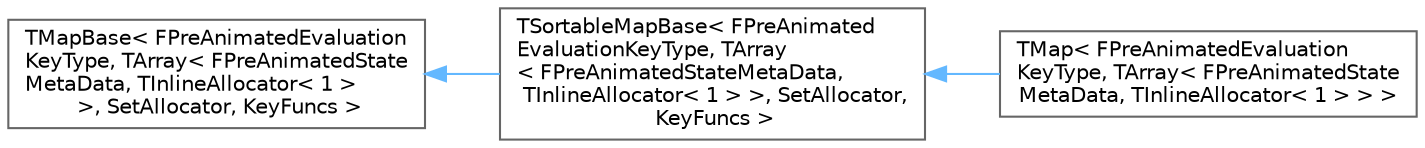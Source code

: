 digraph "Graphical Class Hierarchy"
{
 // INTERACTIVE_SVG=YES
 // LATEX_PDF_SIZE
  bgcolor="transparent";
  edge [fontname=Helvetica,fontsize=10,labelfontname=Helvetica,labelfontsize=10];
  node [fontname=Helvetica,fontsize=10,shape=box,height=0.2,width=0.4];
  rankdir="LR";
  Node0 [id="Node000000",label="TMapBase\< FPreAnimatedEvaluation\lKeyType, TArray\< FPreAnimatedState\lMetaData, TInlineAllocator\< 1 \>\l \>, SetAllocator, KeyFuncs \>",height=0.2,width=0.4,color="grey40", fillcolor="white", style="filled",URL="$d8/dad/classTMapBase.html",tooltip=" "];
  Node0 -> Node1 [id="edge7163_Node000000_Node000001",dir="back",color="steelblue1",style="solid",tooltip=" "];
  Node1 [id="Node000001",label="TSortableMapBase\< FPreAnimated\lEvaluationKeyType, TArray\l\< FPreAnimatedStateMetaData,\l TInlineAllocator\< 1 \> \>, SetAllocator,\l KeyFuncs \>",height=0.2,width=0.4,color="grey40", fillcolor="white", style="filled",URL="$de/df5/classTSortableMapBase.html",tooltip=" "];
  Node1 -> Node2 [id="edge7164_Node000001_Node000002",dir="back",color="steelblue1",style="solid",tooltip=" "];
  Node2 [id="Node000002",label="TMap\< FPreAnimatedEvaluation\lKeyType, TArray\< FPreAnimatedState\lMetaData, TInlineAllocator\< 1 \> \> \>",height=0.2,width=0.4,color="grey40", fillcolor="white", style="filled",URL="$d8/da9/classTMap.html",tooltip=" "];
}

